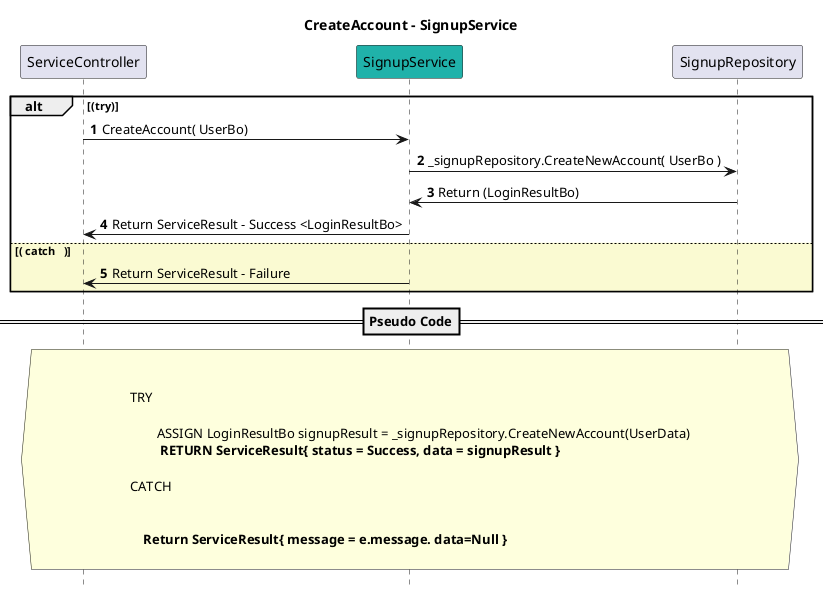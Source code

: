 @startuml

title CreateAccount - SignupService
autonumber
hide footbox

participant ServiceController
participant SignupService #LightSeaGreen
participant SignupRepository

alt (try)
    ServiceController -> SignupService : CreateAccount( UserBo)

    SignupService -> SignupRepository : _signupRepository.CreateNewAccount( UserBo )
    

  
        SignupRepository -> SignupService : Return (LoginResultBo)


    SignupService -> ServiceController : Return ServiceResult - Success <LoginResultBo>
    
else #LightGoldenRodYellow ( catch   ) 

    SignupService -> ServiceController : Return ServiceResult - Failure
end

==Pseudo Code==
hnote across


TRY

        ASSIGN LoginResultBo signupResult = _signupRepository.CreateNewAccount(UserData)
        ** RETURN ServiceResult{ status = Success, data = signupResult } ** 
       
CATCH

   
    **Return ServiceResult{ message = e.message. data=Null }**
    
end note


@enduml